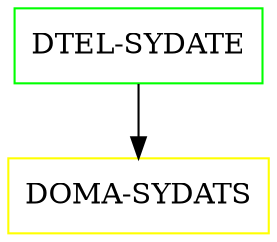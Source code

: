 digraph G {
  "DTEL-SYDATE" [shape=box,color=green];
  "DOMA-SYDATS" [shape=box,color=yellow,URL="./DOMA_SYDATS.html"];
  "DTEL-SYDATE" -> "DOMA-SYDATS";
}
